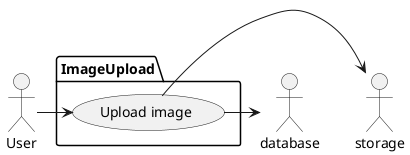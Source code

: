 @startuml
actor User as u
package ImageUpload{
usecase "Upload image" as upload
}

actor database as db 
actor storage as s

u -> upload
upload -> db
upload -> s

@enduml